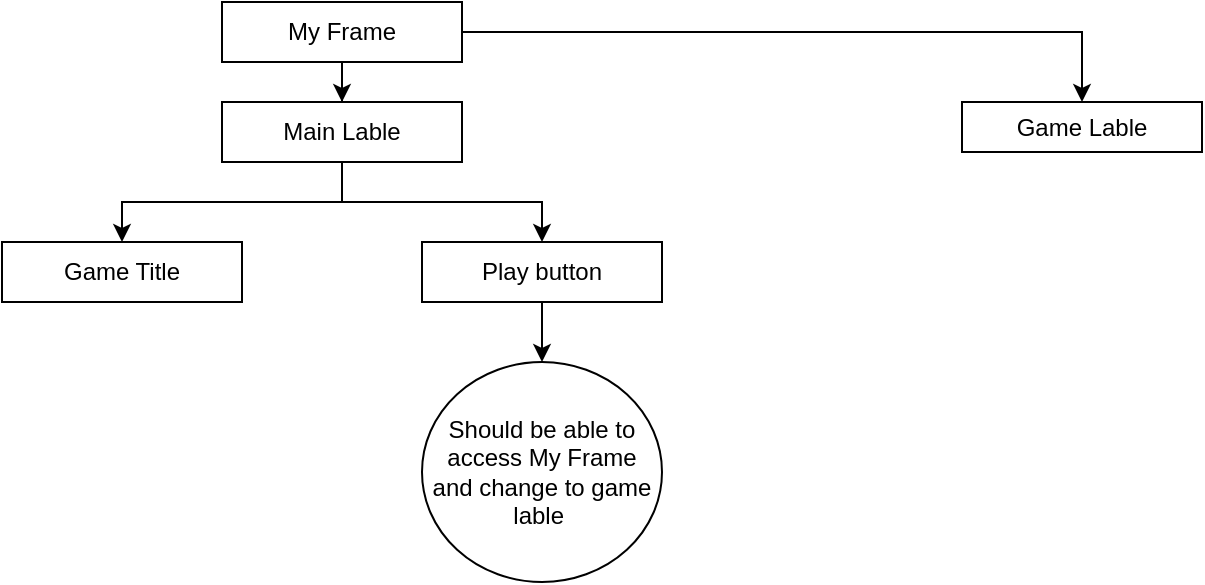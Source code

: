 <mxfile version="24.3.1" type="device">
  <diagram id="C5RBs43oDa-KdzZeNtuy" name="Page-1">
    <mxGraphModel dx="1221" dy="759" grid="1" gridSize="10" guides="1" tooltips="1" connect="1" arrows="1" fold="1" page="1" pageScale="1" pageWidth="827" pageHeight="1169" math="0" shadow="0">
      <root>
        <mxCell id="WIyWlLk6GJQsqaUBKTNV-0" />
        <mxCell id="WIyWlLk6GJQsqaUBKTNV-1" parent="WIyWlLk6GJQsqaUBKTNV-0" />
        <mxCell id="tczm5RnQLbympOsDItCV-2" style="edgeStyle=orthogonalEdgeStyle;rounded=0;orthogonalLoop=1;jettySize=auto;html=1;" edge="1" parent="WIyWlLk6GJQsqaUBKTNV-1" source="tczm5RnQLbympOsDItCV-0" target="tczm5RnQLbympOsDItCV-3">
          <mxGeometry relative="1" as="geometry">
            <mxPoint x="260" y="120" as="targetPoint" />
          </mxGeometry>
        </mxCell>
        <mxCell id="tczm5RnQLbympOsDItCV-12" style="edgeStyle=orthogonalEdgeStyle;rounded=0;orthogonalLoop=1;jettySize=auto;html=1;entryX=0.5;entryY=0;entryDx=0;entryDy=0;" edge="1" parent="WIyWlLk6GJQsqaUBKTNV-1" source="tczm5RnQLbympOsDItCV-0" target="tczm5RnQLbympOsDItCV-11">
          <mxGeometry relative="1" as="geometry" />
        </mxCell>
        <mxCell id="tczm5RnQLbympOsDItCV-0" value="My Frame" style="rounded=0;whiteSpace=wrap;html=1;" vertex="1" parent="WIyWlLk6GJQsqaUBKTNV-1">
          <mxGeometry x="200" y="40" width="120" height="30" as="geometry" />
        </mxCell>
        <mxCell id="tczm5RnQLbympOsDItCV-5" style="edgeStyle=orthogonalEdgeStyle;rounded=0;orthogonalLoop=1;jettySize=auto;html=1;entryX=0.5;entryY=0;entryDx=0;entryDy=0;" edge="1" parent="WIyWlLk6GJQsqaUBKTNV-1" source="tczm5RnQLbympOsDItCV-3" target="tczm5RnQLbympOsDItCV-6">
          <mxGeometry relative="1" as="geometry">
            <mxPoint x="260" y="140" as="targetPoint" />
          </mxGeometry>
        </mxCell>
        <mxCell id="tczm5RnQLbympOsDItCV-8" style="edgeStyle=orthogonalEdgeStyle;rounded=0;orthogonalLoop=1;jettySize=auto;html=1;" edge="1" parent="WIyWlLk6GJQsqaUBKTNV-1" source="tczm5RnQLbympOsDItCV-3" target="tczm5RnQLbympOsDItCV-7">
          <mxGeometry relative="1" as="geometry" />
        </mxCell>
        <mxCell id="tczm5RnQLbympOsDItCV-3" value="Main Lable" style="rounded=0;whiteSpace=wrap;html=1;" vertex="1" parent="WIyWlLk6GJQsqaUBKTNV-1">
          <mxGeometry x="200" y="90" width="120" height="30" as="geometry" />
        </mxCell>
        <mxCell id="tczm5RnQLbympOsDItCV-4" style="edgeStyle=orthogonalEdgeStyle;rounded=0;orthogonalLoop=1;jettySize=auto;html=1;exitX=0.5;exitY=1;exitDx=0;exitDy=0;" edge="1" parent="WIyWlLk6GJQsqaUBKTNV-1" source="tczm5RnQLbympOsDItCV-3" target="tczm5RnQLbympOsDItCV-3">
          <mxGeometry relative="1" as="geometry" />
        </mxCell>
        <mxCell id="tczm5RnQLbympOsDItCV-6" value="Game Title" style="rounded=0;whiteSpace=wrap;html=1;" vertex="1" parent="WIyWlLk6GJQsqaUBKTNV-1">
          <mxGeometry x="90" y="160" width="120" height="30" as="geometry" />
        </mxCell>
        <mxCell id="tczm5RnQLbympOsDItCV-10" style="edgeStyle=orthogonalEdgeStyle;rounded=0;orthogonalLoop=1;jettySize=auto;html=1;" edge="1" parent="WIyWlLk6GJQsqaUBKTNV-1" source="tczm5RnQLbympOsDItCV-7">
          <mxGeometry relative="1" as="geometry">
            <mxPoint x="360" y="220" as="targetPoint" />
          </mxGeometry>
        </mxCell>
        <mxCell id="tczm5RnQLbympOsDItCV-7" value="Play button" style="rounded=0;whiteSpace=wrap;html=1;" vertex="1" parent="WIyWlLk6GJQsqaUBKTNV-1">
          <mxGeometry x="300" y="160" width="120" height="30" as="geometry" />
        </mxCell>
        <mxCell id="tczm5RnQLbympOsDItCV-9" value="Should be able to access My Frame and change to game lable&amp;nbsp;" style="ellipse;whiteSpace=wrap;html=1;" vertex="1" parent="WIyWlLk6GJQsqaUBKTNV-1">
          <mxGeometry x="300" y="220" width="120" height="110" as="geometry" />
        </mxCell>
        <mxCell id="tczm5RnQLbympOsDItCV-11" value="Game Lable" style="rounded=0;whiteSpace=wrap;html=1;" vertex="1" parent="WIyWlLk6GJQsqaUBKTNV-1">
          <mxGeometry x="570" y="90" width="120" height="25" as="geometry" />
        </mxCell>
      </root>
    </mxGraphModel>
  </diagram>
</mxfile>
